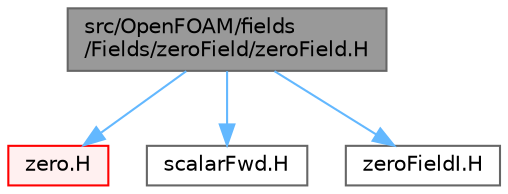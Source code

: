 digraph "src/OpenFOAM/fields/Fields/zeroField/zeroField.H"
{
 // LATEX_PDF_SIZE
  bgcolor="transparent";
  edge [fontname=Helvetica,fontsize=10,labelfontname=Helvetica,labelfontsize=10];
  node [fontname=Helvetica,fontsize=10,shape=box,height=0.2,width=0.4];
  Node1 [id="Node000001",label="src/OpenFOAM/fields\l/Fields/zeroField/zeroField.H",height=0.2,width=0.4,color="gray40", fillcolor="grey60", style="filled", fontcolor="black",tooltip=" "];
  Node1 -> Node2 [id="edge1_Node000001_Node000002",color="steelblue1",style="solid",tooltip=" "];
  Node2 [id="Node000002",label="zero.H",height=0.2,width=0.4,color="red", fillcolor="#FFF0F0", style="filled",URL="$zero_8H.html",tooltip=" "];
  Node1 -> Node8 [id="edge2_Node000001_Node000008",color="steelblue1",style="solid",tooltip=" "];
  Node8 [id="Node000008",label="scalarFwd.H",height=0.2,width=0.4,color="grey40", fillcolor="white", style="filled",URL="$scalarFwd_8H.html",tooltip="Typedefs for float/double/scalar without requiring scalar.H."];
  Node1 -> Node35 [id="edge3_Node000001_Node000035",color="steelblue1",style="solid",tooltip=" "];
  Node35 [id="Node000035",label="zeroFieldI.H",height=0.2,width=0.4,color="grey40", fillcolor="white", style="filled",URL="$zeroFieldI_8H.html",tooltip=" "];
}
